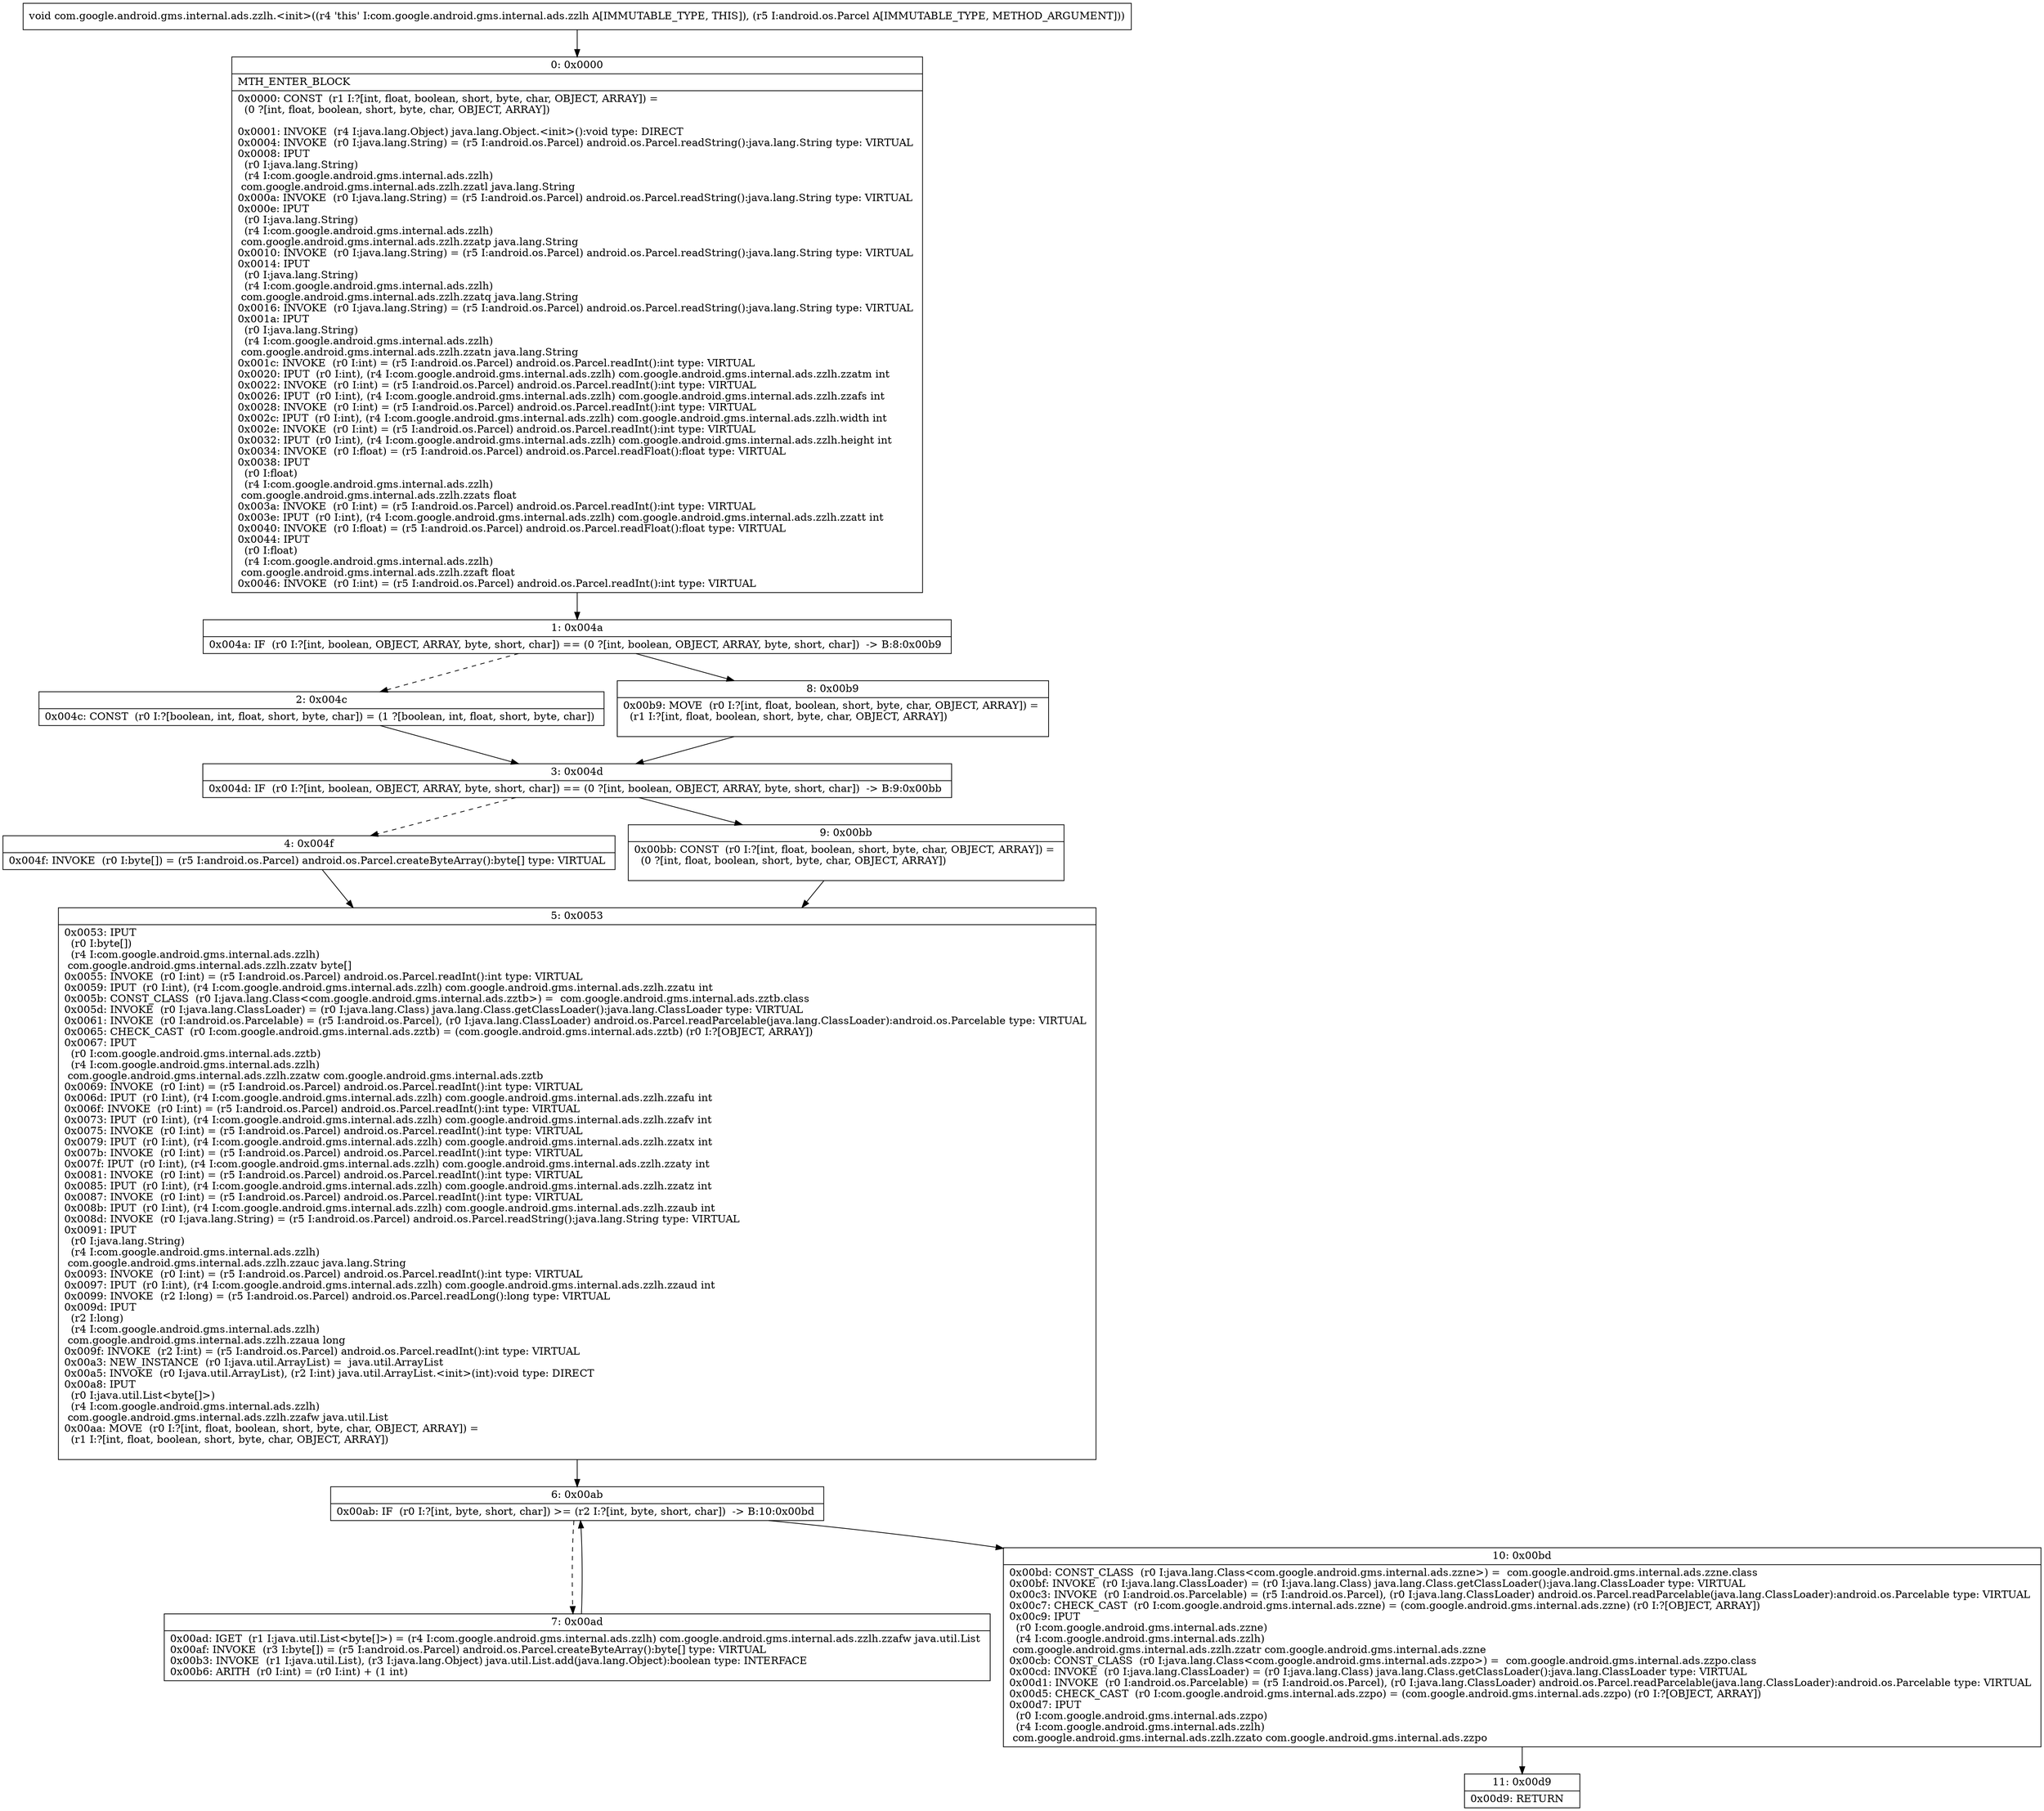 digraph "CFG forcom.google.android.gms.internal.ads.zzlh.\<init\>(Landroid\/os\/Parcel;)V" {
Node_0 [shape=record,label="{0\:\ 0x0000|MTH_ENTER_BLOCK\l|0x0000: CONST  (r1 I:?[int, float, boolean, short, byte, char, OBJECT, ARRAY]) = \l  (0 ?[int, float, boolean, short, byte, char, OBJECT, ARRAY])\l \l0x0001: INVOKE  (r4 I:java.lang.Object) java.lang.Object.\<init\>():void type: DIRECT \l0x0004: INVOKE  (r0 I:java.lang.String) = (r5 I:android.os.Parcel) android.os.Parcel.readString():java.lang.String type: VIRTUAL \l0x0008: IPUT  \l  (r0 I:java.lang.String)\l  (r4 I:com.google.android.gms.internal.ads.zzlh)\l com.google.android.gms.internal.ads.zzlh.zzatl java.lang.String \l0x000a: INVOKE  (r0 I:java.lang.String) = (r5 I:android.os.Parcel) android.os.Parcel.readString():java.lang.String type: VIRTUAL \l0x000e: IPUT  \l  (r0 I:java.lang.String)\l  (r4 I:com.google.android.gms.internal.ads.zzlh)\l com.google.android.gms.internal.ads.zzlh.zzatp java.lang.String \l0x0010: INVOKE  (r0 I:java.lang.String) = (r5 I:android.os.Parcel) android.os.Parcel.readString():java.lang.String type: VIRTUAL \l0x0014: IPUT  \l  (r0 I:java.lang.String)\l  (r4 I:com.google.android.gms.internal.ads.zzlh)\l com.google.android.gms.internal.ads.zzlh.zzatq java.lang.String \l0x0016: INVOKE  (r0 I:java.lang.String) = (r5 I:android.os.Parcel) android.os.Parcel.readString():java.lang.String type: VIRTUAL \l0x001a: IPUT  \l  (r0 I:java.lang.String)\l  (r4 I:com.google.android.gms.internal.ads.zzlh)\l com.google.android.gms.internal.ads.zzlh.zzatn java.lang.String \l0x001c: INVOKE  (r0 I:int) = (r5 I:android.os.Parcel) android.os.Parcel.readInt():int type: VIRTUAL \l0x0020: IPUT  (r0 I:int), (r4 I:com.google.android.gms.internal.ads.zzlh) com.google.android.gms.internal.ads.zzlh.zzatm int \l0x0022: INVOKE  (r0 I:int) = (r5 I:android.os.Parcel) android.os.Parcel.readInt():int type: VIRTUAL \l0x0026: IPUT  (r0 I:int), (r4 I:com.google.android.gms.internal.ads.zzlh) com.google.android.gms.internal.ads.zzlh.zzafs int \l0x0028: INVOKE  (r0 I:int) = (r5 I:android.os.Parcel) android.os.Parcel.readInt():int type: VIRTUAL \l0x002c: IPUT  (r0 I:int), (r4 I:com.google.android.gms.internal.ads.zzlh) com.google.android.gms.internal.ads.zzlh.width int \l0x002e: INVOKE  (r0 I:int) = (r5 I:android.os.Parcel) android.os.Parcel.readInt():int type: VIRTUAL \l0x0032: IPUT  (r0 I:int), (r4 I:com.google.android.gms.internal.ads.zzlh) com.google.android.gms.internal.ads.zzlh.height int \l0x0034: INVOKE  (r0 I:float) = (r5 I:android.os.Parcel) android.os.Parcel.readFloat():float type: VIRTUAL \l0x0038: IPUT  \l  (r0 I:float)\l  (r4 I:com.google.android.gms.internal.ads.zzlh)\l com.google.android.gms.internal.ads.zzlh.zzats float \l0x003a: INVOKE  (r0 I:int) = (r5 I:android.os.Parcel) android.os.Parcel.readInt():int type: VIRTUAL \l0x003e: IPUT  (r0 I:int), (r4 I:com.google.android.gms.internal.ads.zzlh) com.google.android.gms.internal.ads.zzlh.zzatt int \l0x0040: INVOKE  (r0 I:float) = (r5 I:android.os.Parcel) android.os.Parcel.readFloat():float type: VIRTUAL \l0x0044: IPUT  \l  (r0 I:float)\l  (r4 I:com.google.android.gms.internal.ads.zzlh)\l com.google.android.gms.internal.ads.zzlh.zzaft float \l0x0046: INVOKE  (r0 I:int) = (r5 I:android.os.Parcel) android.os.Parcel.readInt():int type: VIRTUAL \l}"];
Node_1 [shape=record,label="{1\:\ 0x004a|0x004a: IF  (r0 I:?[int, boolean, OBJECT, ARRAY, byte, short, char]) == (0 ?[int, boolean, OBJECT, ARRAY, byte, short, char])  \-\> B:8:0x00b9 \l}"];
Node_2 [shape=record,label="{2\:\ 0x004c|0x004c: CONST  (r0 I:?[boolean, int, float, short, byte, char]) = (1 ?[boolean, int, float, short, byte, char]) \l}"];
Node_3 [shape=record,label="{3\:\ 0x004d|0x004d: IF  (r0 I:?[int, boolean, OBJECT, ARRAY, byte, short, char]) == (0 ?[int, boolean, OBJECT, ARRAY, byte, short, char])  \-\> B:9:0x00bb \l}"];
Node_4 [shape=record,label="{4\:\ 0x004f|0x004f: INVOKE  (r0 I:byte[]) = (r5 I:android.os.Parcel) android.os.Parcel.createByteArray():byte[] type: VIRTUAL \l}"];
Node_5 [shape=record,label="{5\:\ 0x0053|0x0053: IPUT  \l  (r0 I:byte[])\l  (r4 I:com.google.android.gms.internal.ads.zzlh)\l com.google.android.gms.internal.ads.zzlh.zzatv byte[] \l0x0055: INVOKE  (r0 I:int) = (r5 I:android.os.Parcel) android.os.Parcel.readInt():int type: VIRTUAL \l0x0059: IPUT  (r0 I:int), (r4 I:com.google.android.gms.internal.ads.zzlh) com.google.android.gms.internal.ads.zzlh.zzatu int \l0x005b: CONST_CLASS  (r0 I:java.lang.Class\<com.google.android.gms.internal.ads.zztb\>) =  com.google.android.gms.internal.ads.zztb.class \l0x005d: INVOKE  (r0 I:java.lang.ClassLoader) = (r0 I:java.lang.Class) java.lang.Class.getClassLoader():java.lang.ClassLoader type: VIRTUAL \l0x0061: INVOKE  (r0 I:android.os.Parcelable) = (r5 I:android.os.Parcel), (r0 I:java.lang.ClassLoader) android.os.Parcel.readParcelable(java.lang.ClassLoader):android.os.Parcelable type: VIRTUAL \l0x0065: CHECK_CAST  (r0 I:com.google.android.gms.internal.ads.zztb) = (com.google.android.gms.internal.ads.zztb) (r0 I:?[OBJECT, ARRAY]) \l0x0067: IPUT  \l  (r0 I:com.google.android.gms.internal.ads.zztb)\l  (r4 I:com.google.android.gms.internal.ads.zzlh)\l com.google.android.gms.internal.ads.zzlh.zzatw com.google.android.gms.internal.ads.zztb \l0x0069: INVOKE  (r0 I:int) = (r5 I:android.os.Parcel) android.os.Parcel.readInt():int type: VIRTUAL \l0x006d: IPUT  (r0 I:int), (r4 I:com.google.android.gms.internal.ads.zzlh) com.google.android.gms.internal.ads.zzlh.zzafu int \l0x006f: INVOKE  (r0 I:int) = (r5 I:android.os.Parcel) android.os.Parcel.readInt():int type: VIRTUAL \l0x0073: IPUT  (r0 I:int), (r4 I:com.google.android.gms.internal.ads.zzlh) com.google.android.gms.internal.ads.zzlh.zzafv int \l0x0075: INVOKE  (r0 I:int) = (r5 I:android.os.Parcel) android.os.Parcel.readInt():int type: VIRTUAL \l0x0079: IPUT  (r0 I:int), (r4 I:com.google.android.gms.internal.ads.zzlh) com.google.android.gms.internal.ads.zzlh.zzatx int \l0x007b: INVOKE  (r0 I:int) = (r5 I:android.os.Parcel) android.os.Parcel.readInt():int type: VIRTUAL \l0x007f: IPUT  (r0 I:int), (r4 I:com.google.android.gms.internal.ads.zzlh) com.google.android.gms.internal.ads.zzlh.zzaty int \l0x0081: INVOKE  (r0 I:int) = (r5 I:android.os.Parcel) android.os.Parcel.readInt():int type: VIRTUAL \l0x0085: IPUT  (r0 I:int), (r4 I:com.google.android.gms.internal.ads.zzlh) com.google.android.gms.internal.ads.zzlh.zzatz int \l0x0087: INVOKE  (r0 I:int) = (r5 I:android.os.Parcel) android.os.Parcel.readInt():int type: VIRTUAL \l0x008b: IPUT  (r0 I:int), (r4 I:com.google.android.gms.internal.ads.zzlh) com.google.android.gms.internal.ads.zzlh.zzaub int \l0x008d: INVOKE  (r0 I:java.lang.String) = (r5 I:android.os.Parcel) android.os.Parcel.readString():java.lang.String type: VIRTUAL \l0x0091: IPUT  \l  (r0 I:java.lang.String)\l  (r4 I:com.google.android.gms.internal.ads.zzlh)\l com.google.android.gms.internal.ads.zzlh.zzauc java.lang.String \l0x0093: INVOKE  (r0 I:int) = (r5 I:android.os.Parcel) android.os.Parcel.readInt():int type: VIRTUAL \l0x0097: IPUT  (r0 I:int), (r4 I:com.google.android.gms.internal.ads.zzlh) com.google.android.gms.internal.ads.zzlh.zzaud int \l0x0099: INVOKE  (r2 I:long) = (r5 I:android.os.Parcel) android.os.Parcel.readLong():long type: VIRTUAL \l0x009d: IPUT  \l  (r2 I:long)\l  (r4 I:com.google.android.gms.internal.ads.zzlh)\l com.google.android.gms.internal.ads.zzlh.zzaua long \l0x009f: INVOKE  (r2 I:int) = (r5 I:android.os.Parcel) android.os.Parcel.readInt():int type: VIRTUAL \l0x00a3: NEW_INSTANCE  (r0 I:java.util.ArrayList) =  java.util.ArrayList \l0x00a5: INVOKE  (r0 I:java.util.ArrayList), (r2 I:int) java.util.ArrayList.\<init\>(int):void type: DIRECT \l0x00a8: IPUT  \l  (r0 I:java.util.List\<byte[]\>)\l  (r4 I:com.google.android.gms.internal.ads.zzlh)\l com.google.android.gms.internal.ads.zzlh.zzafw java.util.List \l0x00aa: MOVE  (r0 I:?[int, float, boolean, short, byte, char, OBJECT, ARRAY]) = \l  (r1 I:?[int, float, boolean, short, byte, char, OBJECT, ARRAY])\l \l}"];
Node_6 [shape=record,label="{6\:\ 0x00ab|0x00ab: IF  (r0 I:?[int, byte, short, char]) \>= (r2 I:?[int, byte, short, char])  \-\> B:10:0x00bd \l}"];
Node_7 [shape=record,label="{7\:\ 0x00ad|0x00ad: IGET  (r1 I:java.util.List\<byte[]\>) = (r4 I:com.google.android.gms.internal.ads.zzlh) com.google.android.gms.internal.ads.zzlh.zzafw java.util.List \l0x00af: INVOKE  (r3 I:byte[]) = (r5 I:android.os.Parcel) android.os.Parcel.createByteArray():byte[] type: VIRTUAL \l0x00b3: INVOKE  (r1 I:java.util.List), (r3 I:java.lang.Object) java.util.List.add(java.lang.Object):boolean type: INTERFACE \l0x00b6: ARITH  (r0 I:int) = (r0 I:int) + (1 int) \l}"];
Node_8 [shape=record,label="{8\:\ 0x00b9|0x00b9: MOVE  (r0 I:?[int, float, boolean, short, byte, char, OBJECT, ARRAY]) = \l  (r1 I:?[int, float, boolean, short, byte, char, OBJECT, ARRAY])\l \l}"];
Node_9 [shape=record,label="{9\:\ 0x00bb|0x00bb: CONST  (r0 I:?[int, float, boolean, short, byte, char, OBJECT, ARRAY]) = \l  (0 ?[int, float, boolean, short, byte, char, OBJECT, ARRAY])\l \l}"];
Node_10 [shape=record,label="{10\:\ 0x00bd|0x00bd: CONST_CLASS  (r0 I:java.lang.Class\<com.google.android.gms.internal.ads.zzne\>) =  com.google.android.gms.internal.ads.zzne.class \l0x00bf: INVOKE  (r0 I:java.lang.ClassLoader) = (r0 I:java.lang.Class) java.lang.Class.getClassLoader():java.lang.ClassLoader type: VIRTUAL \l0x00c3: INVOKE  (r0 I:android.os.Parcelable) = (r5 I:android.os.Parcel), (r0 I:java.lang.ClassLoader) android.os.Parcel.readParcelable(java.lang.ClassLoader):android.os.Parcelable type: VIRTUAL \l0x00c7: CHECK_CAST  (r0 I:com.google.android.gms.internal.ads.zzne) = (com.google.android.gms.internal.ads.zzne) (r0 I:?[OBJECT, ARRAY]) \l0x00c9: IPUT  \l  (r0 I:com.google.android.gms.internal.ads.zzne)\l  (r4 I:com.google.android.gms.internal.ads.zzlh)\l com.google.android.gms.internal.ads.zzlh.zzatr com.google.android.gms.internal.ads.zzne \l0x00cb: CONST_CLASS  (r0 I:java.lang.Class\<com.google.android.gms.internal.ads.zzpo\>) =  com.google.android.gms.internal.ads.zzpo.class \l0x00cd: INVOKE  (r0 I:java.lang.ClassLoader) = (r0 I:java.lang.Class) java.lang.Class.getClassLoader():java.lang.ClassLoader type: VIRTUAL \l0x00d1: INVOKE  (r0 I:android.os.Parcelable) = (r5 I:android.os.Parcel), (r0 I:java.lang.ClassLoader) android.os.Parcel.readParcelable(java.lang.ClassLoader):android.os.Parcelable type: VIRTUAL \l0x00d5: CHECK_CAST  (r0 I:com.google.android.gms.internal.ads.zzpo) = (com.google.android.gms.internal.ads.zzpo) (r0 I:?[OBJECT, ARRAY]) \l0x00d7: IPUT  \l  (r0 I:com.google.android.gms.internal.ads.zzpo)\l  (r4 I:com.google.android.gms.internal.ads.zzlh)\l com.google.android.gms.internal.ads.zzlh.zzato com.google.android.gms.internal.ads.zzpo \l}"];
Node_11 [shape=record,label="{11\:\ 0x00d9|0x00d9: RETURN   \l}"];
MethodNode[shape=record,label="{void com.google.android.gms.internal.ads.zzlh.\<init\>((r4 'this' I:com.google.android.gms.internal.ads.zzlh A[IMMUTABLE_TYPE, THIS]), (r5 I:android.os.Parcel A[IMMUTABLE_TYPE, METHOD_ARGUMENT])) }"];
MethodNode -> Node_0;
Node_0 -> Node_1;
Node_1 -> Node_2[style=dashed];
Node_1 -> Node_8;
Node_2 -> Node_3;
Node_3 -> Node_4[style=dashed];
Node_3 -> Node_9;
Node_4 -> Node_5;
Node_5 -> Node_6;
Node_6 -> Node_7[style=dashed];
Node_6 -> Node_10;
Node_7 -> Node_6;
Node_8 -> Node_3;
Node_9 -> Node_5;
Node_10 -> Node_11;
}

